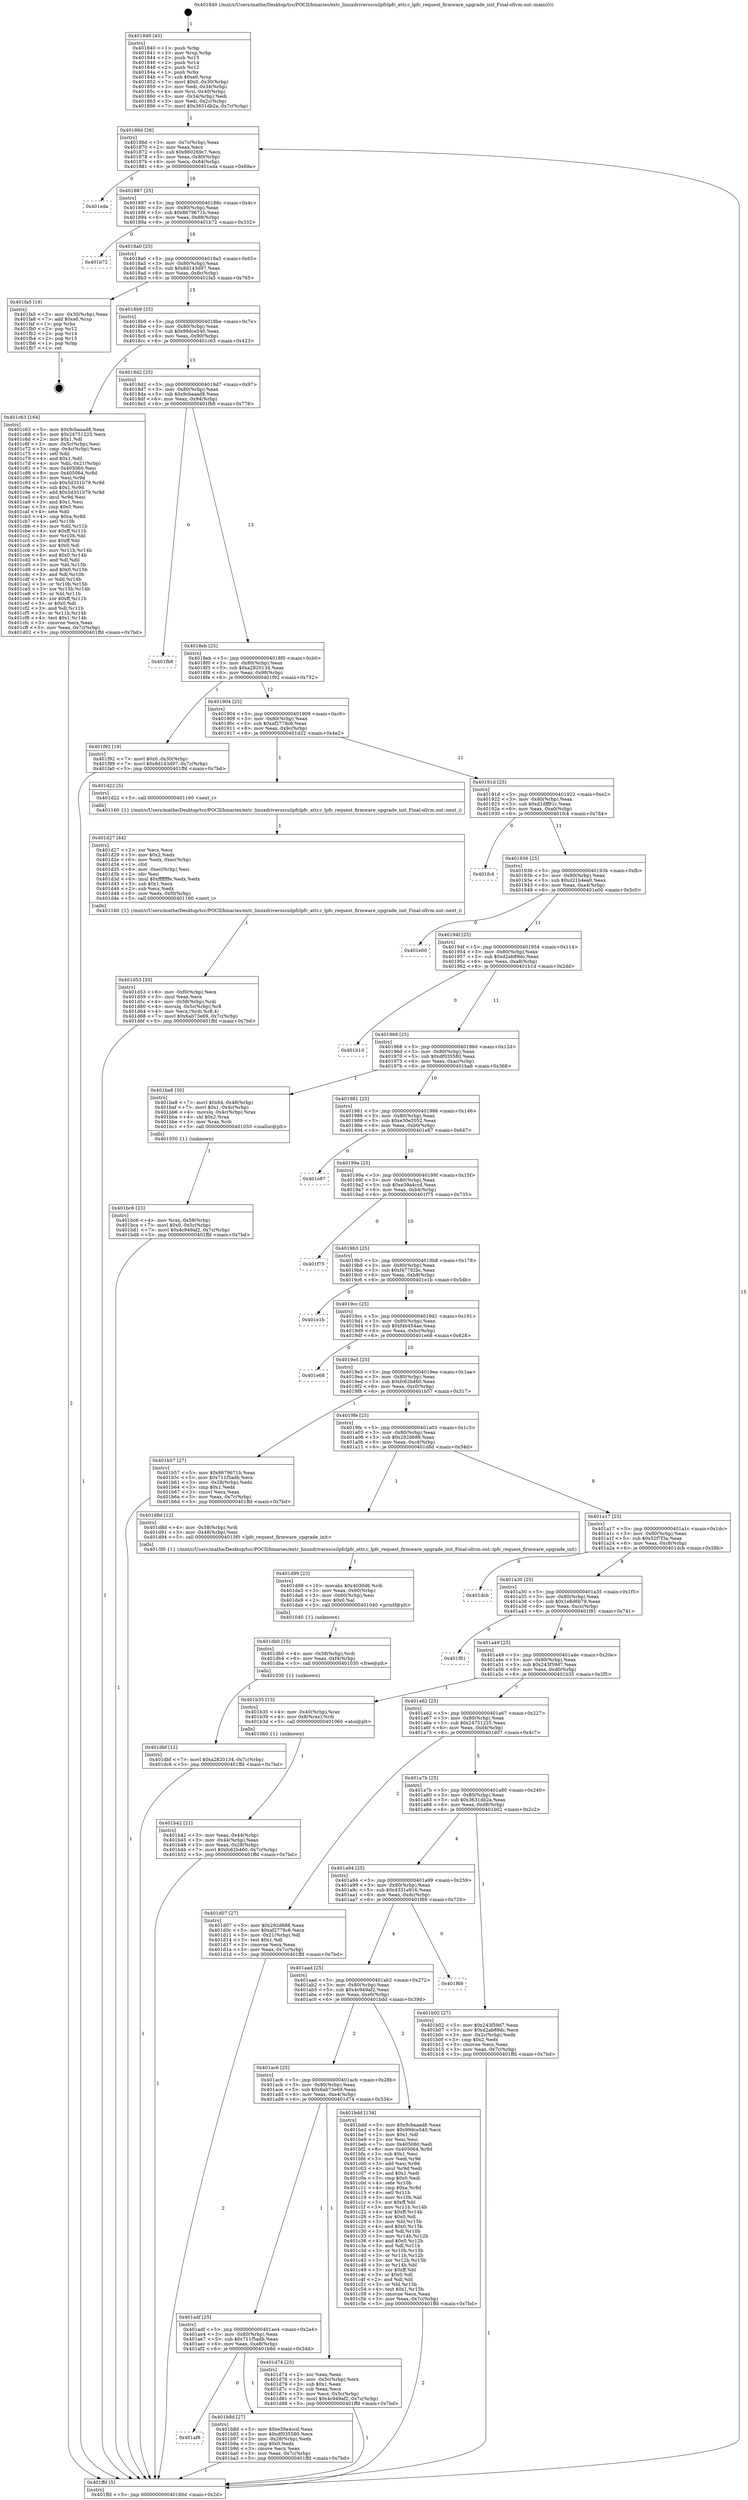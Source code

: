 digraph "0x401840" {
  label = "0x401840 (/mnt/c/Users/mathe/Desktop/tcc/POCII/binaries/extr_linuxdriversscsilpfclpfc_attr.c_lpfc_request_firmware_upgrade_init_Final-ollvm.out::main(0))"
  labelloc = "t"
  node[shape=record]

  Entry [label="",width=0.3,height=0.3,shape=circle,fillcolor=black,style=filled]
  "0x40186d" [label="{
     0x40186d [26]\l
     | [instrs]\l
     &nbsp;&nbsp;0x40186d \<+3\>: mov -0x7c(%rbp),%eax\l
     &nbsp;&nbsp;0x401870 \<+2\>: mov %eax,%ecx\l
     &nbsp;&nbsp;0x401872 \<+6\>: sub $0x860269c7,%ecx\l
     &nbsp;&nbsp;0x401878 \<+3\>: mov %eax,-0x80(%rbp)\l
     &nbsp;&nbsp;0x40187b \<+6\>: mov %ecx,-0x84(%rbp)\l
     &nbsp;&nbsp;0x401881 \<+6\>: je 0000000000401eda \<main+0x69a\>\l
  }"]
  "0x401eda" [label="{
     0x401eda\l
  }", style=dashed]
  "0x401887" [label="{
     0x401887 [25]\l
     | [instrs]\l
     &nbsp;&nbsp;0x401887 \<+5\>: jmp 000000000040188c \<main+0x4c\>\l
     &nbsp;&nbsp;0x40188c \<+3\>: mov -0x80(%rbp),%eax\l
     &nbsp;&nbsp;0x40188f \<+5\>: sub $0x8679671b,%eax\l
     &nbsp;&nbsp;0x401894 \<+6\>: mov %eax,-0x88(%rbp)\l
     &nbsp;&nbsp;0x40189a \<+6\>: je 0000000000401b72 \<main+0x332\>\l
  }"]
  Exit [label="",width=0.3,height=0.3,shape=circle,fillcolor=black,style=filled,peripheries=2]
  "0x401b72" [label="{
     0x401b72\l
  }", style=dashed]
  "0x4018a0" [label="{
     0x4018a0 [25]\l
     | [instrs]\l
     &nbsp;&nbsp;0x4018a0 \<+5\>: jmp 00000000004018a5 \<main+0x65\>\l
     &nbsp;&nbsp;0x4018a5 \<+3\>: mov -0x80(%rbp),%eax\l
     &nbsp;&nbsp;0x4018a8 \<+5\>: sub $0x8d143d97,%eax\l
     &nbsp;&nbsp;0x4018ad \<+6\>: mov %eax,-0x8c(%rbp)\l
     &nbsp;&nbsp;0x4018b3 \<+6\>: je 0000000000401fa5 \<main+0x765\>\l
  }"]
  "0x401dbf" [label="{
     0x401dbf [12]\l
     | [instrs]\l
     &nbsp;&nbsp;0x401dbf \<+7\>: movl $0xa2820134,-0x7c(%rbp)\l
     &nbsp;&nbsp;0x401dc6 \<+5\>: jmp 0000000000401ffd \<main+0x7bd\>\l
  }"]
  "0x401fa5" [label="{
     0x401fa5 [19]\l
     | [instrs]\l
     &nbsp;&nbsp;0x401fa5 \<+3\>: mov -0x30(%rbp),%eax\l
     &nbsp;&nbsp;0x401fa8 \<+7\>: add $0xe0,%rsp\l
     &nbsp;&nbsp;0x401faf \<+1\>: pop %rbx\l
     &nbsp;&nbsp;0x401fb0 \<+2\>: pop %r12\l
     &nbsp;&nbsp;0x401fb2 \<+2\>: pop %r14\l
     &nbsp;&nbsp;0x401fb4 \<+2\>: pop %r15\l
     &nbsp;&nbsp;0x401fb6 \<+1\>: pop %rbp\l
     &nbsp;&nbsp;0x401fb7 \<+1\>: ret\l
  }"]
  "0x4018b9" [label="{
     0x4018b9 [25]\l
     | [instrs]\l
     &nbsp;&nbsp;0x4018b9 \<+5\>: jmp 00000000004018be \<main+0x7e\>\l
     &nbsp;&nbsp;0x4018be \<+3\>: mov -0x80(%rbp),%eax\l
     &nbsp;&nbsp;0x4018c1 \<+5\>: sub $0x99dce540,%eax\l
     &nbsp;&nbsp;0x4018c6 \<+6\>: mov %eax,-0x90(%rbp)\l
     &nbsp;&nbsp;0x4018cc \<+6\>: je 0000000000401c63 \<main+0x423\>\l
  }"]
  "0x401db0" [label="{
     0x401db0 [15]\l
     | [instrs]\l
     &nbsp;&nbsp;0x401db0 \<+4\>: mov -0x58(%rbp),%rdi\l
     &nbsp;&nbsp;0x401db4 \<+6\>: mov %eax,-0xf4(%rbp)\l
     &nbsp;&nbsp;0x401dba \<+5\>: call 0000000000401030 \<free@plt\>\l
     | [calls]\l
     &nbsp;&nbsp;0x401030 \{1\} (unknown)\l
  }"]
  "0x401c63" [label="{
     0x401c63 [164]\l
     | [instrs]\l
     &nbsp;&nbsp;0x401c63 \<+5\>: mov $0x9cbaaad8,%eax\l
     &nbsp;&nbsp;0x401c68 \<+5\>: mov $0x24751225,%ecx\l
     &nbsp;&nbsp;0x401c6d \<+2\>: mov $0x1,%dl\l
     &nbsp;&nbsp;0x401c6f \<+3\>: mov -0x5c(%rbp),%esi\l
     &nbsp;&nbsp;0x401c72 \<+3\>: cmp -0x4c(%rbp),%esi\l
     &nbsp;&nbsp;0x401c75 \<+4\>: setl %dil\l
     &nbsp;&nbsp;0x401c79 \<+4\>: and $0x1,%dil\l
     &nbsp;&nbsp;0x401c7d \<+4\>: mov %dil,-0x21(%rbp)\l
     &nbsp;&nbsp;0x401c81 \<+7\>: mov 0x405060,%esi\l
     &nbsp;&nbsp;0x401c88 \<+8\>: mov 0x405064,%r8d\l
     &nbsp;&nbsp;0x401c90 \<+3\>: mov %esi,%r9d\l
     &nbsp;&nbsp;0x401c93 \<+7\>: sub $0x5d351b79,%r9d\l
     &nbsp;&nbsp;0x401c9a \<+4\>: sub $0x1,%r9d\l
     &nbsp;&nbsp;0x401c9e \<+7\>: add $0x5d351b79,%r9d\l
     &nbsp;&nbsp;0x401ca5 \<+4\>: imul %r9d,%esi\l
     &nbsp;&nbsp;0x401ca9 \<+3\>: and $0x1,%esi\l
     &nbsp;&nbsp;0x401cac \<+3\>: cmp $0x0,%esi\l
     &nbsp;&nbsp;0x401caf \<+4\>: sete %dil\l
     &nbsp;&nbsp;0x401cb3 \<+4\>: cmp $0xa,%r8d\l
     &nbsp;&nbsp;0x401cb7 \<+4\>: setl %r10b\l
     &nbsp;&nbsp;0x401cbb \<+3\>: mov %dil,%r11b\l
     &nbsp;&nbsp;0x401cbe \<+4\>: xor $0xff,%r11b\l
     &nbsp;&nbsp;0x401cc2 \<+3\>: mov %r10b,%bl\l
     &nbsp;&nbsp;0x401cc5 \<+3\>: xor $0xff,%bl\l
     &nbsp;&nbsp;0x401cc8 \<+3\>: xor $0x0,%dl\l
     &nbsp;&nbsp;0x401ccb \<+3\>: mov %r11b,%r14b\l
     &nbsp;&nbsp;0x401cce \<+4\>: and $0x0,%r14b\l
     &nbsp;&nbsp;0x401cd2 \<+3\>: and %dl,%dil\l
     &nbsp;&nbsp;0x401cd5 \<+3\>: mov %bl,%r15b\l
     &nbsp;&nbsp;0x401cd8 \<+4\>: and $0x0,%r15b\l
     &nbsp;&nbsp;0x401cdc \<+3\>: and %dl,%r10b\l
     &nbsp;&nbsp;0x401cdf \<+3\>: or %dil,%r14b\l
     &nbsp;&nbsp;0x401ce2 \<+3\>: or %r10b,%r15b\l
     &nbsp;&nbsp;0x401ce5 \<+3\>: xor %r15b,%r14b\l
     &nbsp;&nbsp;0x401ce8 \<+3\>: or %bl,%r11b\l
     &nbsp;&nbsp;0x401ceb \<+4\>: xor $0xff,%r11b\l
     &nbsp;&nbsp;0x401cef \<+3\>: or $0x0,%dl\l
     &nbsp;&nbsp;0x401cf2 \<+3\>: and %dl,%r11b\l
     &nbsp;&nbsp;0x401cf5 \<+3\>: or %r11b,%r14b\l
     &nbsp;&nbsp;0x401cf8 \<+4\>: test $0x1,%r14b\l
     &nbsp;&nbsp;0x401cfc \<+3\>: cmovne %ecx,%eax\l
     &nbsp;&nbsp;0x401cff \<+3\>: mov %eax,-0x7c(%rbp)\l
     &nbsp;&nbsp;0x401d02 \<+5\>: jmp 0000000000401ffd \<main+0x7bd\>\l
  }"]
  "0x4018d2" [label="{
     0x4018d2 [25]\l
     | [instrs]\l
     &nbsp;&nbsp;0x4018d2 \<+5\>: jmp 00000000004018d7 \<main+0x97\>\l
     &nbsp;&nbsp;0x4018d7 \<+3\>: mov -0x80(%rbp),%eax\l
     &nbsp;&nbsp;0x4018da \<+5\>: sub $0x9cbaaad8,%eax\l
     &nbsp;&nbsp;0x4018df \<+6\>: mov %eax,-0x94(%rbp)\l
     &nbsp;&nbsp;0x4018e5 \<+6\>: je 0000000000401fb8 \<main+0x778\>\l
  }"]
  "0x401d99" [label="{
     0x401d99 [23]\l
     | [instrs]\l
     &nbsp;&nbsp;0x401d99 \<+10\>: movabs $0x4030d6,%rdi\l
     &nbsp;&nbsp;0x401da3 \<+3\>: mov %eax,-0x60(%rbp)\l
     &nbsp;&nbsp;0x401da6 \<+3\>: mov -0x60(%rbp),%esi\l
     &nbsp;&nbsp;0x401da9 \<+2\>: mov $0x0,%al\l
     &nbsp;&nbsp;0x401dab \<+5\>: call 0000000000401040 \<printf@plt\>\l
     | [calls]\l
     &nbsp;&nbsp;0x401040 \{1\} (unknown)\l
  }"]
  "0x401fb8" [label="{
     0x401fb8\l
  }", style=dashed]
  "0x4018eb" [label="{
     0x4018eb [25]\l
     | [instrs]\l
     &nbsp;&nbsp;0x4018eb \<+5\>: jmp 00000000004018f0 \<main+0xb0\>\l
     &nbsp;&nbsp;0x4018f0 \<+3\>: mov -0x80(%rbp),%eax\l
     &nbsp;&nbsp;0x4018f3 \<+5\>: sub $0xa2820134,%eax\l
     &nbsp;&nbsp;0x4018f8 \<+6\>: mov %eax,-0x98(%rbp)\l
     &nbsp;&nbsp;0x4018fe \<+6\>: je 0000000000401f92 \<main+0x752\>\l
  }"]
  "0x401d53" [label="{
     0x401d53 [33]\l
     | [instrs]\l
     &nbsp;&nbsp;0x401d53 \<+6\>: mov -0xf0(%rbp),%ecx\l
     &nbsp;&nbsp;0x401d59 \<+3\>: imul %eax,%ecx\l
     &nbsp;&nbsp;0x401d5c \<+4\>: mov -0x58(%rbp),%rdi\l
     &nbsp;&nbsp;0x401d60 \<+4\>: movslq -0x5c(%rbp),%r8\l
     &nbsp;&nbsp;0x401d64 \<+4\>: mov %ecx,(%rdi,%r8,4)\l
     &nbsp;&nbsp;0x401d68 \<+7\>: movl $0x6ab73e69,-0x7c(%rbp)\l
     &nbsp;&nbsp;0x401d6f \<+5\>: jmp 0000000000401ffd \<main+0x7bd\>\l
  }"]
  "0x401f92" [label="{
     0x401f92 [19]\l
     | [instrs]\l
     &nbsp;&nbsp;0x401f92 \<+7\>: movl $0x0,-0x30(%rbp)\l
     &nbsp;&nbsp;0x401f99 \<+7\>: movl $0x8d143d97,-0x7c(%rbp)\l
     &nbsp;&nbsp;0x401fa0 \<+5\>: jmp 0000000000401ffd \<main+0x7bd\>\l
  }"]
  "0x401904" [label="{
     0x401904 [25]\l
     | [instrs]\l
     &nbsp;&nbsp;0x401904 \<+5\>: jmp 0000000000401909 \<main+0xc9\>\l
     &nbsp;&nbsp;0x401909 \<+3\>: mov -0x80(%rbp),%eax\l
     &nbsp;&nbsp;0x40190c \<+5\>: sub $0xaf2778c6,%eax\l
     &nbsp;&nbsp;0x401911 \<+6\>: mov %eax,-0x9c(%rbp)\l
     &nbsp;&nbsp;0x401917 \<+6\>: je 0000000000401d22 \<main+0x4e2\>\l
  }"]
  "0x401d27" [label="{
     0x401d27 [44]\l
     | [instrs]\l
     &nbsp;&nbsp;0x401d27 \<+2\>: xor %ecx,%ecx\l
     &nbsp;&nbsp;0x401d29 \<+5\>: mov $0x2,%edx\l
     &nbsp;&nbsp;0x401d2e \<+6\>: mov %edx,-0xec(%rbp)\l
     &nbsp;&nbsp;0x401d34 \<+1\>: cltd\l
     &nbsp;&nbsp;0x401d35 \<+6\>: mov -0xec(%rbp),%esi\l
     &nbsp;&nbsp;0x401d3b \<+2\>: idiv %esi\l
     &nbsp;&nbsp;0x401d3d \<+6\>: imul $0xfffffffe,%edx,%edx\l
     &nbsp;&nbsp;0x401d43 \<+3\>: sub $0x1,%ecx\l
     &nbsp;&nbsp;0x401d46 \<+2\>: sub %ecx,%edx\l
     &nbsp;&nbsp;0x401d48 \<+6\>: mov %edx,-0xf0(%rbp)\l
     &nbsp;&nbsp;0x401d4e \<+5\>: call 0000000000401160 \<next_i\>\l
     | [calls]\l
     &nbsp;&nbsp;0x401160 \{1\} (/mnt/c/Users/mathe/Desktop/tcc/POCII/binaries/extr_linuxdriversscsilpfclpfc_attr.c_lpfc_request_firmware_upgrade_init_Final-ollvm.out::next_i)\l
  }"]
  "0x401d22" [label="{
     0x401d22 [5]\l
     | [instrs]\l
     &nbsp;&nbsp;0x401d22 \<+5\>: call 0000000000401160 \<next_i\>\l
     | [calls]\l
     &nbsp;&nbsp;0x401160 \{1\} (/mnt/c/Users/mathe/Desktop/tcc/POCII/binaries/extr_linuxdriversscsilpfclpfc_attr.c_lpfc_request_firmware_upgrade_init_Final-ollvm.out::next_i)\l
  }"]
  "0x40191d" [label="{
     0x40191d [25]\l
     | [instrs]\l
     &nbsp;&nbsp;0x40191d \<+5\>: jmp 0000000000401922 \<main+0xe2\>\l
     &nbsp;&nbsp;0x401922 \<+3\>: mov -0x80(%rbp),%eax\l
     &nbsp;&nbsp;0x401925 \<+5\>: sub $0xd1dff91c,%eax\l
     &nbsp;&nbsp;0x40192a \<+6\>: mov %eax,-0xa0(%rbp)\l
     &nbsp;&nbsp;0x401930 \<+6\>: je 0000000000401fc4 \<main+0x784\>\l
  }"]
  "0x401bc6" [label="{
     0x401bc6 [23]\l
     | [instrs]\l
     &nbsp;&nbsp;0x401bc6 \<+4\>: mov %rax,-0x58(%rbp)\l
     &nbsp;&nbsp;0x401bca \<+7\>: movl $0x0,-0x5c(%rbp)\l
     &nbsp;&nbsp;0x401bd1 \<+7\>: movl $0x4c949af2,-0x7c(%rbp)\l
     &nbsp;&nbsp;0x401bd8 \<+5\>: jmp 0000000000401ffd \<main+0x7bd\>\l
  }"]
  "0x401fc4" [label="{
     0x401fc4\l
  }", style=dashed]
  "0x401936" [label="{
     0x401936 [25]\l
     | [instrs]\l
     &nbsp;&nbsp;0x401936 \<+5\>: jmp 000000000040193b \<main+0xfb\>\l
     &nbsp;&nbsp;0x40193b \<+3\>: mov -0x80(%rbp),%eax\l
     &nbsp;&nbsp;0x40193e \<+5\>: sub $0xd21b4ea0,%eax\l
     &nbsp;&nbsp;0x401943 \<+6\>: mov %eax,-0xa4(%rbp)\l
     &nbsp;&nbsp;0x401949 \<+6\>: je 0000000000401e00 \<main+0x5c0\>\l
  }"]
  "0x401af8" [label="{
     0x401af8\l
  }", style=dashed]
  "0x401e00" [label="{
     0x401e00\l
  }", style=dashed]
  "0x40194f" [label="{
     0x40194f [25]\l
     | [instrs]\l
     &nbsp;&nbsp;0x40194f \<+5\>: jmp 0000000000401954 \<main+0x114\>\l
     &nbsp;&nbsp;0x401954 \<+3\>: mov -0x80(%rbp),%eax\l
     &nbsp;&nbsp;0x401957 \<+5\>: sub $0xd2ab89dc,%eax\l
     &nbsp;&nbsp;0x40195c \<+6\>: mov %eax,-0xa8(%rbp)\l
     &nbsp;&nbsp;0x401962 \<+6\>: je 0000000000401b1d \<main+0x2dd\>\l
  }"]
  "0x401b8d" [label="{
     0x401b8d [27]\l
     | [instrs]\l
     &nbsp;&nbsp;0x401b8d \<+5\>: mov $0xe39a4ccd,%eax\l
     &nbsp;&nbsp;0x401b92 \<+5\>: mov $0xdf035580,%ecx\l
     &nbsp;&nbsp;0x401b97 \<+3\>: mov -0x28(%rbp),%edx\l
     &nbsp;&nbsp;0x401b9a \<+3\>: cmp $0x0,%edx\l
     &nbsp;&nbsp;0x401b9d \<+3\>: cmove %ecx,%eax\l
     &nbsp;&nbsp;0x401ba0 \<+3\>: mov %eax,-0x7c(%rbp)\l
     &nbsp;&nbsp;0x401ba3 \<+5\>: jmp 0000000000401ffd \<main+0x7bd\>\l
  }"]
  "0x401b1d" [label="{
     0x401b1d\l
  }", style=dashed]
  "0x401968" [label="{
     0x401968 [25]\l
     | [instrs]\l
     &nbsp;&nbsp;0x401968 \<+5\>: jmp 000000000040196d \<main+0x12d\>\l
     &nbsp;&nbsp;0x40196d \<+3\>: mov -0x80(%rbp),%eax\l
     &nbsp;&nbsp;0x401970 \<+5\>: sub $0xdf035580,%eax\l
     &nbsp;&nbsp;0x401975 \<+6\>: mov %eax,-0xac(%rbp)\l
     &nbsp;&nbsp;0x40197b \<+6\>: je 0000000000401ba8 \<main+0x368\>\l
  }"]
  "0x401adf" [label="{
     0x401adf [25]\l
     | [instrs]\l
     &nbsp;&nbsp;0x401adf \<+5\>: jmp 0000000000401ae4 \<main+0x2a4\>\l
     &nbsp;&nbsp;0x401ae4 \<+3\>: mov -0x80(%rbp),%eax\l
     &nbsp;&nbsp;0x401ae7 \<+5\>: sub $0x711f5adb,%eax\l
     &nbsp;&nbsp;0x401aec \<+6\>: mov %eax,-0xe8(%rbp)\l
     &nbsp;&nbsp;0x401af2 \<+6\>: je 0000000000401b8d \<main+0x34d\>\l
  }"]
  "0x401ba8" [label="{
     0x401ba8 [30]\l
     | [instrs]\l
     &nbsp;&nbsp;0x401ba8 \<+7\>: movl $0x64,-0x48(%rbp)\l
     &nbsp;&nbsp;0x401baf \<+7\>: movl $0x1,-0x4c(%rbp)\l
     &nbsp;&nbsp;0x401bb6 \<+4\>: movslq -0x4c(%rbp),%rax\l
     &nbsp;&nbsp;0x401bba \<+4\>: shl $0x2,%rax\l
     &nbsp;&nbsp;0x401bbe \<+3\>: mov %rax,%rdi\l
     &nbsp;&nbsp;0x401bc1 \<+5\>: call 0000000000401050 \<malloc@plt\>\l
     | [calls]\l
     &nbsp;&nbsp;0x401050 \{1\} (unknown)\l
  }"]
  "0x401981" [label="{
     0x401981 [25]\l
     | [instrs]\l
     &nbsp;&nbsp;0x401981 \<+5\>: jmp 0000000000401986 \<main+0x146\>\l
     &nbsp;&nbsp;0x401986 \<+3\>: mov -0x80(%rbp),%eax\l
     &nbsp;&nbsp;0x401989 \<+5\>: sub $0xe30e2052,%eax\l
     &nbsp;&nbsp;0x40198e \<+6\>: mov %eax,-0xb0(%rbp)\l
     &nbsp;&nbsp;0x401994 \<+6\>: je 0000000000401e87 \<main+0x647\>\l
  }"]
  "0x401d74" [label="{
     0x401d74 [25]\l
     | [instrs]\l
     &nbsp;&nbsp;0x401d74 \<+2\>: xor %eax,%eax\l
     &nbsp;&nbsp;0x401d76 \<+3\>: mov -0x5c(%rbp),%ecx\l
     &nbsp;&nbsp;0x401d79 \<+3\>: sub $0x1,%eax\l
     &nbsp;&nbsp;0x401d7c \<+2\>: sub %eax,%ecx\l
     &nbsp;&nbsp;0x401d7e \<+3\>: mov %ecx,-0x5c(%rbp)\l
     &nbsp;&nbsp;0x401d81 \<+7\>: movl $0x4c949af2,-0x7c(%rbp)\l
     &nbsp;&nbsp;0x401d88 \<+5\>: jmp 0000000000401ffd \<main+0x7bd\>\l
  }"]
  "0x401e87" [label="{
     0x401e87\l
  }", style=dashed]
  "0x40199a" [label="{
     0x40199a [25]\l
     | [instrs]\l
     &nbsp;&nbsp;0x40199a \<+5\>: jmp 000000000040199f \<main+0x15f\>\l
     &nbsp;&nbsp;0x40199f \<+3\>: mov -0x80(%rbp),%eax\l
     &nbsp;&nbsp;0x4019a2 \<+5\>: sub $0xe39a4ccd,%eax\l
     &nbsp;&nbsp;0x4019a7 \<+6\>: mov %eax,-0xb4(%rbp)\l
     &nbsp;&nbsp;0x4019ad \<+6\>: je 0000000000401f75 \<main+0x735\>\l
  }"]
  "0x401ac6" [label="{
     0x401ac6 [25]\l
     | [instrs]\l
     &nbsp;&nbsp;0x401ac6 \<+5\>: jmp 0000000000401acb \<main+0x28b\>\l
     &nbsp;&nbsp;0x401acb \<+3\>: mov -0x80(%rbp),%eax\l
     &nbsp;&nbsp;0x401ace \<+5\>: sub $0x6ab73e69,%eax\l
     &nbsp;&nbsp;0x401ad3 \<+6\>: mov %eax,-0xe4(%rbp)\l
     &nbsp;&nbsp;0x401ad9 \<+6\>: je 0000000000401d74 \<main+0x534\>\l
  }"]
  "0x401f75" [label="{
     0x401f75\l
  }", style=dashed]
  "0x4019b3" [label="{
     0x4019b3 [25]\l
     | [instrs]\l
     &nbsp;&nbsp;0x4019b3 \<+5\>: jmp 00000000004019b8 \<main+0x178\>\l
     &nbsp;&nbsp;0x4019b8 \<+3\>: mov -0x80(%rbp),%eax\l
     &nbsp;&nbsp;0x4019bb \<+5\>: sub $0xf47792bc,%eax\l
     &nbsp;&nbsp;0x4019c0 \<+6\>: mov %eax,-0xb8(%rbp)\l
     &nbsp;&nbsp;0x4019c6 \<+6\>: je 0000000000401e1b \<main+0x5db\>\l
  }"]
  "0x401bdd" [label="{
     0x401bdd [134]\l
     | [instrs]\l
     &nbsp;&nbsp;0x401bdd \<+5\>: mov $0x9cbaaad8,%eax\l
     &nbsp;&nbsp;0x401be2 \<+5\>: mov $0x99dce540,%ecx\l
     &nbsp;&nbsp;0x401be7 \<+2\>: mov $0x1,%dl\l
     &nbsp;&nbsp;0x401be9 \<+2\>: xor %esi,%esi\l
     &nbsp;&nbsp;0x401beb \<+7\>: mov 0x405060,%edi\l
     &nbsp;&nbsp;0x401bf2 \<+8\>: mov 0x405064,%r8d\l
     &nbsp;&nbsp;0x401bfa \<+3\>: sub $0x1,%esi\l
     &nbsp;&nbsp;0x401bfd \<+3\>: mov %edi,%r9d\l
     &nbsp;&nbsp;0x401c00 \<+3\>: add %esi,%r9d\l
     &nbsp;&nbsp;0x401c03 \<+4\>: imul %r9d,%edi\l
     &nbsp;&nbsp;0x401c07 \<+3\>: and $0x1,%edi\l
     &nbsp;&nbsp;0x401c0a \<+3\>: cmp $0x0,%edi\l
     &nbsp;&nbsp;0x401c0d \<+4\>: sete %r10b\l
     &nbsp;&nbsp;0x401c11 \<+4\>: cmp $0xa,%r8d\l
     &nbsp;&nbsp;0x401c15 \<+4\>: setl %r11b\l
     &nbsp;&nbsp;0x401c19 \<+3\>: mov %r10b,%bl\l
     &nbsp;&nbsp;0x401c1c \<+3\>: xor $0xff,%bl\l
     &nbsp;&nbsp;0x401c1f \<+3\>: mov %r11b,%r14b\l
     &nbsp;&nbsp;0x401c22 \<+4\>: xor $0xff,%r14b\l
     &nbsp;&nbsp;0x401c26 \<+3\>: xor $0x0,%dl\l
     &nbsp;&nbsp;0x401c29 \<+3\>: mov %bl,%r15b\l
     &nbsp;&nbsp;0x401c2c \<+4\>: and $0x0,%r15b\l
     &nbsp;&nbsp;0x401c30 \<+3\>: and %dl,%r10b\l
     &nbsp;&nbsp;0x401c33 \<+3\>: mov %r14b,%r12b\l
     &nbsp;&nbsp;0x401c36 \<+4\>: and $0x0,%r12b\l
     &nbsp;&nbsp;0x401c3a \<+3\>: and %dl,%r11b\l
     &nbsp;&nbsp;0x401c3d \<+3\>: or %r10b,%r15b\l
     &nbsp;&nbsp;0x401c40 \<+3\>: or %r11b,%r12b\l
     &nbsp;&nbsp;0x401c43 \<+3\>: xor %r12b,%r15b\l
     &nbsp;&nbsp;0x401c46 \<+3\>: or %r14b,%bl\l
     &nbsp;&nbsp;0x401c49 \<+3\>: xor $0xff,%bl\l
     &nbsp;&nbsp;0x401c4c \<+3\>: or $0x0,%dl\l
     &nbsp;&nbsp;0x401c4f \<+2\>: and %dl,%bl\l
     &nbsp;&nbsp;0x401c51 \<+3\>: or %bl,%r15b\l
     &nbsp;&nbsp;0x401c54 \<+4\>: test $0x1,%r15b\l
     &nbsp;&nbsp;0x401c58 \<+3\>: cmovne %ecx,%eax\l
     &nbsp;&nbsp;0x401c5b \<+3\>: mov %eax,-0x7c(%rbp)\l
     &nbsp;&nbsp;0x401c5e \<+5\>: jmp 0000000000401ffd \<main+0x7bd\>\l
  }"]
  "0x401e1b" [label="{
     0x401e1b\l
  }", style=dashed]
  "0x4019cc" [label="{
     0x4019cc [25]\l
     | [instrs]\l
     &nbsp;&nbsp;0x4019cc \<+5\>: jmp 00000000004019d1 \<main+0x191\>\l
     &nbsp;&nbsp;0x4019d1 \<+3\>: mov -0x80(%rbp),%eax\l
     &nbsp;&nbsp;0x4019d4 \<+5\>: sub $0xf4b454ae,%eax\l
     &nbsp;&nbsp;0x4019d9 \<+6\>: mov %eax,-0xbc(%rbp)\l
     &nbsp;&nbsp;0x4019df \<+6\>: je 0000000000401e68 \<main+0x628\>\l
  }"]
  "0x401aad" [label="{
     0x401aad [25]\l
     | [instrs]\l
     &nbsp;&nbsp;0x401aad \<+5\>: jmp 0000000000401ab2 \<main+0x272\>\l
     &nbsp;&nbsp;0x401ab2 \<+3\>: mov -0x80(%rbp),%eax\l
     &nbsp;&nbsp;0x401ab5 \<+5\>: sub $0x4c949af2,%eax\l
     &nbsp;&nbsp;0x401aba \<+6\>: mov %eax,-0xe0(%rbp)\l
     &nbsp;&nbsp;0x401ac0 \<+6\>: je 0000000000401bdd \<main+0x39d\>\l
  }"]
  "0x401e68" [label="{
     0x401e68\l
  }", style=dashed]
  "0x4019e5" [label="{
     0x4019e5 [25]\l
     | [instrs]\l
     &nbsp;&nbsp;0x4019e5 \<+5\>: jmp 00000000004019ea \<main+0x1aa\>\l
     &nbsp;&nbsp;0x4019ea \<+3\>: mov -0x80(%rbp),%eax\l
     &nbsp;&nbsp;0x4019ed \<+5\>: sub $0xfc62b460,%eax\l
     &nbsp;&nbsp;0x4019f2 \<+6\>: mov %eax,-0xc0(%rbp)\l
     &nbsp;&nbsp;0x4019f8 \<+6\>: je 0000000000401b57 \<main+0x317\>\l
  }"]
  "0x401f69" [label="{
     0x401f69\l
  }", style=dashed]
  "0x401b57" [label="{
     0x401b57 [27]\l
     | [instrs]\l
     &nbsp;&nbsp;0x401b57 \<+5\>: mov $0x8679671b,%eax\l
     &nbsp;&nbsp;0x401b5c \<+5\>: mov $0x711f5adb,%ecx\l
     &nbsp;&nbsp;0x401b61 \<+3\>: mov -0x28(%rbp),%edx\l
     &nbsp;&nbsp;0x401b64 \<+3\>: cmp $0x1,%edx\l
     &nbsp;&nbsp;0x401b67 \<+3\>: cmovl %ecx,%eax\l
     &nbsp;&nbsp;0x401b6a \<+3\>: mov %eax,-0x7c(%rbp)\l
     &nbsp;&nbsp;0x401b6d \<+5\>: jmp 0000000000401ffd \<main+0x7bd\>\l
  }"]
  "0x4019fe" [label="{
     0x4019fe [25]\l
     | [instrs]\l
     &nbsp;&nbsp;0x4019fe \<+5\>: jmp 0000000000401a03 \<main+0x1c3\>\l
     &nbsp;&nbsp;0x401a03 \<+3\>: mov -0x80(%rbp),%eax\l
     &nbsp;&nbsp;0x401a06 \<+5\>: sub $0x292d688,%eax\l
     &nbsp;&nbsp;0x401a0b \<+6\>: mov %eax,-0xc4(%rbp)\l
     &nbsp;&nbsp;0x401a11 \<+6\>: je 0000000000401d8d \<main+0x54d\>\l
  }"]
  "0x401b42" [label="{
     0x401b42 [21]\l
     | [instrs]\l
     &nbsp;&nbsp;0x401b42 \<+3\>: mov %eax,-0x44(%rbp)\l
     &nbsp;&nbsp;0x401b45 \<+3\>: mov -0x44(%rbp),%eax\l
     &nbsp;&nbsp;0x401b48 \<+3\>: mov %eax,-0x28(%rbp)\l
     &nbsp;&nbsp;0x401b4b \<+7\>: movl $0xfc62b460,-0x7c(%rbp)\l
     &nbsp;&nbsp;0x401b52 \<+5\>: jmp 0000000000401ffd \<main+0x7bd\>\l
  }"]
  "0x401d8d" [label="{
     0x401d8d [12]\l
     | [instrs]\l
     &nbsp;&nbsp;0x401d8d \<+4\>: mov -0x58(%rbp),%rdi\l
     &nbsp;&nbsp;0x401d91 \<+3\>: mov -0x48(%rbp),%esi\l
     &nbsp;&nbsp;0x401d94 \<+5\>: call 00000000004013f0 \<lpfc_request_firmware_upgrade_init\>\l
     | [calls]\l
     &nbsp;&nbsp;0x4013f0 \{1\} (/mnt/c/Users/mathe/Desktop/tcc/POCII/binaries/extr_linuxdriversscsilpfclpfc_attr.c_lpfc_request_firmware_upgrade_init_Final-ollvm.out::lpfc_request_firmware_upgrade_init)\l
  }"]
  "0x401a17" [label="{
     0x401a17 [25]\l
     | [instrs]\l
     &nbsp;&nbsp;0x401a17 \<+5\>: jmp 0000000000401a1c \<main+0x1dc\>\l
     &nbsp;&nbsp;0x401a1c \<+3\>: mov -0x80(%rbp),%eax\l
     &nbsp;&nbsp;0x401a1f \<+5\>: sub $0x52f7f3a,%eax\l
     &nbsp;&nbsp;0x401a24 \<+6\>: mov %eax,-0xc8(%rbp)\l
     &nbsp;&nbsp;0x401a2a \<+6\>: je 0000000000401dcb \<main+0x58b\>\l
  }"]
  "0x401840" [label="{
     0x401840 [45]\l
     | [instrs]\l
     &nbsp;&nbsp;0x401840 \<+1\>: push %rbp\l
     &nbsp;&nbsp;0x401841 \<+3\>: mov %rsp,%rbp\l
     &nbsp;&nbsp;0x401844 \<+2\>: push %r15\l
     &nbsp;&nbsp;0x401846 \<+2\>: push %r14\l
     &nbsp;&nbsp;0x401848 \<+2\>: push %r12\l
     &nbsp;&nbsp;0x40184a \<+1\>: push %rbx\l
     &nbsp;&nbsp;0x40184b \<+7\>: sub $0xe0,%rsp\l
     &nbsp;&nbsp;0x401852 \<+7\>: movl $0x0,-0x30(%rbp)\l
     &nbsp;&nbsp;0x401859 \<+3\>: mov %edi,-0x34(%rbp)\l
     &nbsp;&nbsp;0x40185c \<+4\>: mov %rsi,-0x40(%rbp)\l
     &nbsp;&nbsp;0x401860 \<+3\>: mov -0x34(%rbp),%edi\l
     &nbsp;&nbsp;0x401863 \<+3\>: mov %edi,-0x2c(%rbp)\l
     &nbsp;&nbsp;0x401866 \<+7\>: movl $0x3631db2a,-0x7c(%rbp)\l
  }"]
  "0x401dcb" [label="{
     0x401dcb\l
  }", style=dashed]
  "0x401a30" [label="{
     0x401a30 [25]\l
     | [instrs]\l
     &nbsp;&nbsp;0x401a30 \<+5\>: jmp 0000000000401a35 \<main+0x1f5\>\l
     &nbsp;&nbsp;0x401a35 \<+3\>: mov -0x80(%rbp),%eax\l
     &nbsp;&nbsp;0x401a38 \<+5\>: sub $0x1e8d6b79,%eax\l
     &nbsp;&nbsp;0x401a3d \<+6\>: mov %eax,-0xcc(%rbp)\l
     &nbsp;&nbsp;0x401a43 \<+6\>: je 0000000000401f81 \<main+0x741\>\l
  }"]
  "0x401ffd" [label="{
     0x401ffd [5]\l
     | [instrs]\l
     &nbsp;&nbsp;0x401ffd \<+5\>: jmp 000000000040186d \<main+0x2d\>\l
  }"]
  "0x401f81" [label="{
     0x401f81\l
  }", style=dashed]
  "0x401a49" [label="{
     0x401a49 [25]\l
     | [instrs]\l
     &nbsp;&nbsp;0x401a49 \<+5\>: jmp 0000000000401a4e \<main+0x20e\>\l
     &nbsp;&nbsp;0x401a4e \<+3\>: mov -0x80(%rbp),%eax\l
     &nbsp;&nbsp;0x401a51 \<+5\>: sub $0x243f59d7,%eax\l
     &nbsp;&nbsp;0x401a56 \<+6\>: mov %eax,-0xd0(%rbp)\l
     &nbsp;&nbsp;0x401a5c \<+6\>: je 0000000000401b35 \<main+0x2f5\>\l
  }"]
  "0x401a94" [label="{
     0x401a94 [25]\l
     | [instrs]\l
     &nbsp;&nbsp;0x401a94 \<+5\>: jmp 0000000000401a99 \<main+0x259\>\l
     &nbsp;&nbsp;0x401a99 \<+3\>: mov -0x80(%rbp),%eax\l
     &nbsp;&nbsp;0x401a9c \<+5\>: sub $0x4331e916,%eax\l
     &nbsp;&nbsp;0x401aa1 \<+6\>: mov %eax,-0xdc(%rbp)\l
     &nbsp;&nbsp;0x401aa7 \<+6\>: je 0000000000401f69 \<main+0x729\>\l
  }"]
  "0x401b35" [label="{
     0x401b35 [13]\l
     | [instrs]\l
     &nbsp;&nbsp;0x401b35 \<+4\>: mov -0x40(%rbp),%rax\l
     &nbsp;&nbsp;0x401b39 \<+4\>: mov 0x8(%rax),%rdi\l
     &nbsp;&nbsp;0x401b3d \<+5\>: call 0000000000401060 \<atoi@plt\>\l
     | [calls]\l
     &nbsp;&nbsp;0x401060 \{1\} (unknown)\l
  }"]
  "0x401a62" [label="{
     0x401a62 [25]\l
     | [instrs]\l
     &nbsp;&nbsp;0x401a62 \<+5\>: jmp 0000000000401a67 \<main+0x227\>\l
     &nbsp;&nbsp;0x401a67 \<+3\>: mov -0x80(%rbp),%eax\l
     &nbsp;&nbsp;0x401a6a \<+5\>: sub $0x24751225,%eax\l
     &nbsp;&nbsp;0x401a6f \<+6\>: mov %eax,-0xd4(%rbp)\l
     &nbsp;&nbsp;0x401a75 \<+6\>: je 0000000000401d07 \<main+0x4c7\>\l
  }"]
  "0x401b02" [label="{
     0x401b02 [27]\l
     | [instrs]\l
     &nbsp;&nbsp;0x401b02 \<+5\>: mov $0x243f59d7,%eax\l
     &nbsp;&nbsp;0x401b07 \<+5\>: mov $0xd2ab89dc,%ecx\l
     &nbsp;&nbsp;0x401b0c \<+3\>: mov -0x2c(%rbp),%edx\l
     &nbsp;&nbsp;0x401b0f \<+3\>: cmp $0x2,%edx\l
     &nbsp;&nbsp;0x401b12 \<+3\>: cmovne %ecx,%eax\l
     &nbsp;&nbsp;0x401b15 \<+3\>: mov %eax,-0x7c(%rbp)\l
     &nbsp;&nbsp;0x401b18 \<+5\>: jmp 0000000000401ffd \<main+0x7bd\>\l
  }"]
  "0x401d07" [label="{
     0x401d07 [27]\l
     | [instrs]\l
     &nbsp;&nbsp;0x401d07 \<+5\>: mov $0x292d688,%eax\l
     &nbsp;&nbsp;0x401d0c \<+5\>: mov $0xaf2778c6,%ecx\l
     &nbsp;&nbsp;0x401d11 \<+3\>: mov -0x21(%rbp),%dl\l
     &nbsp;&nbsp;0x401d14 \<+3\>: test $0x1,%dl\l
     &nbsp;&nbsp;0x401d17 \<+3\>: cmovne %ecx,%eax\l
     &nbsp;&nbsp;0x401d1a \<+3\>: mov %eax,-0x7c(%rbp)\l
     &nbsp;&nbsp;0x401d1d \<+5\>: jmp 0000000000401ffd \<main+0x7bd\>\l
  }"]
  "0x401a7b" [label="{
     0x401a7b [25]\l
     | [instrs]\l
     &nbsp;&nbsp;0x401a7b \<+5\>: jmp 0000000000401a80 \<main+0x240\>\l
     &nbsp;&nbsp;0x401a80 \<+3\>: mov -0x80(%rbp),%eax\l
     &nbsp;&nbsp;0x401a83 \<+5\>: sub $0x3631db2a,%eax\l
     &nbsp;&nbsp;0x401a88 \<+6\>: mov %eax,-0xd8(%rbp)\l
     &nbsp;&nbsp;0x401a8e \<+6\>: je 0000000000401b02 \<main+0x2c2\>\l
  }"]
  Entry -> "0x401840" [label=" 1"]
  "0x40186d" -> "0x401eda" [label=" 0"]
  "0x40186d" -> "0x401887" [label=" 16"]
  "0x401fa5" -> Exit [label=" 1"]
  "0x401887" -> "0x401b72" [label=" 0"]
  "0x401887" -> "0x4018a0" [label=" 16"]
  "0x401f92" -> "0x401ffd" [label=" 1"]
  "0x4018a0" -> "0x401fa5" [label=" 1"]
  "0x4018a0" -> "0x4018b9" [label=" 15"]
  "0x401dbf" -> "0x401ffd" [label=" 1"]
  "0x4018b9" -> "0x401c63" [label=" 2"]
  "0x4018b9" -> "0x4018d2" [label=" 13"]
  "0x401db0" -> "0x401dbf" [label=" 1"]
  "0x4018d2" -> "0x401fb8" [label=" 0"]
  "0x4018d2" -> "0x4018eb" [label=" 13"]
  "0x401d99" -> "0x401db0" [label=" 1"]
  "0x4018eb" -> "0x401f92" [label=" 1"]
  "0x4018eb" -> "0x401904" [label=" 12"]
  "0x401d8d" -> "0x401d99" [label=" 1"]
  "0x401904" -> "0x401d22" [label=" 1"]
  "0x401904" -> "0x40191d" [label=" 11"]
  "0x401d74" -> "0x401ffd" [label=" 1"]
  "0x40191d" -> "0x401fc4" [label=" 0"]
  "0x40191d" -> "0x401936" [label=" 11"]
  "0x401d53" -> "0x401ffd" [label=" 1"]
  "0x401936" -> "0x401e00" [label=" 0"]
  "0x401936" -> "0x40194f" [label=" 11"]
  "0x401d27" -> "0x401d53" [label=" 1"]
  "0x40194f" -> "0x401b1d" [label=" 0"]
  "0x40194f" -> "0x401968" [label=" 11"]
  "0x401d22" -> "0x401d27" [label=" 1"]
  "0x401968" -> "0x401ba8" [label=" 1"]
  "0x401968" -> "0x401981" [label=" 10"]
  "0x401c63" -> "0x401ffd" [label=" 2"]
  "0x401981" -> "0x401e87" [label=" 0"]
  "0x401981" -> "0x40199a" [label=" 10"]
  "0x401bdd" -> "0x401ffd" [label=" 2"]
  "0x40199a" -> "0x401f75" [label=" 0"]
  "0x40199a" -> "0x4019b3" [label=" 10"]
  "0x401ba8" -> "0x401bc6" [label=" 1"]
  "0x4019b3" -> "0x401e1b" [label=" 0"]
  "0x4019b3" -> "0x4019cc" [label=" 10"]
  "0x401b8d" -> "0x401ffd" [label=" 1"]
  "0x4019cc" -> "0x401e68" [label=" 0"]
  "0x4019cc" -> "0x4019e5" [label=" 10"]
  "0x401adf" -> "0x401b8d" [label=" 1"]
  "0x4019e5" -> "0x401b57" [label=" 1"]
  "0x4019e5" -> "0x4019fe" [label=" 9"]
  "0x401d07" -> "0x401ffd" [label=" 2"]
  "0x4019fe" -> "0x401d8d" [label=" 1"]
  "0x4019fe" -> "0x401a17" [label=" 8"]
  "0x401ac6" -> "0x401d74" [label=" 1"]
  "0x401a17" -> "0x401dcb" [label=" 0"]
  "0x401a17" -> "0x401a30" [label=" 8"]
  "0x401bc6" -> "0x401ffd" [label=" 1"]
  "0x401a30" -> "0x401f81" [label=" 0"]
  "0x401a30" -> "0x401a49" [label=" 8"]
  "0x401aad" -> "0x401ac6" [label=" 2"]
  "0x401a49" -> "0x401b35" [label=" 1"]
  "0x401a49" -> "0x401a62" [label=" 7"]
  "0x401aad" -> "0x401bdd" [label=" 2"]
  "0x401a62" -> "0x401d07" [label=" 2"]
  "0x401a62" -> "0x401a7b" [label=" 5"]
  "0x401adf" -> "0x401af8" [label=" 0"]
  "0x401a7b" -> "0x401b02" [label=" 1"]
  "0x401a7b" -> "0x401a94" [label=" 4"]
  "0x401b02" -> "0x401ffd" [label=" 1"]
  "0x401840" -> "0x40186d" [label=" 1"]
  "0x401ffd" -> "0x40186d" [label=" 15"]
  "0x401b35" -> "0x401b42" [label=" 1"]
  "0x401b42" -> "0x401ffd" [label=" 1"]
  "0x401b57" -> "0x401ffd" [label=" 1"]
  "0x401ac6" -> "0x401adf" [label=" 1"]
  "0x401a94" -> "0x401f69" [label=" 0"]
  "0x401a94" -> "0x401aad" [label=" 4"]
}
